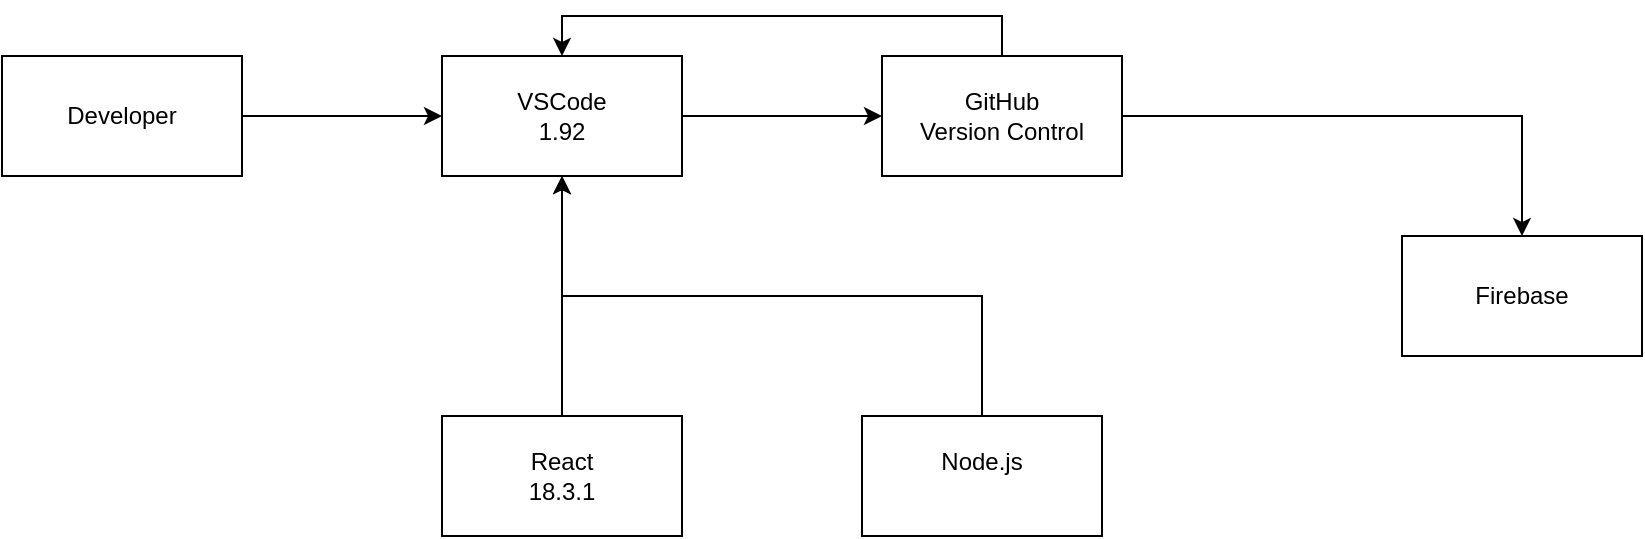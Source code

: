 <mxfile version="24.7.7">
  <diagram name="Page-1" id="ekBFT00ACfX_deMmtiOu">
    <mxGraphModel dx="1938" dy="578" grid="1" gridSize="10" guides="1" tooltips="1" connect="1" arrows="1" fold="1" page="1" pageScale="1" pageWidth="827" pageHeight="1169" math="0" shadow="0">
      <root>
        <mxCell id="0" />
        <mxCell id="1" parent="0" />
        <mxCell id="ED_jTnRFuxciTTokr7V6-10" style="edgeStyle=orthogonalEdgeStyle;rounded=0;orthogonalLoop=1;jettySize=auto;html=1;entryX=0;entryY=0.5;entryDx=0;entryDy=0;" edge="1" parent="1" source="ED_jTnRFuxciTTokr7V6-1" target="ED_jTnRFuxciTTokr7V6-2">
          <mxGeometry relative="1" as="geometry" />
        </mxCell>
        <mxCell id="ED_jTnRFuxciTTokr7V6-1" value="VSCode&lt;div&gt;1.92&lt;/div&gt;" style="rounded=0;whiteSpace=wrap;html=1;" vertex="1" parent="1">
          <mxGeometry x="170" y="200" width="120" height="60" as="geometry" />
        </mxCell>
        <mxCell id="ED_jTnRFuxciTTokr7V6-11" style="edgeStyle=orthogonalEdgeStyle;rounded=0;orthogonalLoop=1;jettySize=auto;html=1;entryX=0.5;entryY=0;entryDx=0;entryDy=0;" edge="1" parent="1" source="ED_jTnRFuxciTTokr7V6-2" target="ED_jTnRFuxciTTokr7V6-5">
          <mxGeometry relative="1" as="geometry" />
        </mxCell>
        <mxCell id="ED_jTnRFuxciTTokr7V6-14" style="edgeStyle=orthogonalEdgeStyle;rounded=0;orthogonalLoop=1;jettySize=auto;html=1;entryX=0.5;entryY=0;entryDx=0;entryDy=0;exitX=0.5;exitY=0;exitDx=0;exitDy=0;" edge="1" parent="1" source="ED_jTnRFuxciTTokr7V6-2" target="ED_jTnRFuxciTTokr7V6-1">
          <mxGeometry relative="1" as="geometry" />
        </mxCell>
        <mxCell id="ED_jTnRFuxciTTokr7V6-2" value="GitHub&lt;div&gt;Version Control&lt;/div&gt;" style="rounded=0;whiteSpace=wrap;html=1;" vertex="1" parent="1">
          <mxGeometry x="390" y="200" width="120" height="60" as="geometry" />
        </mxCell>
        <mxCell id="ED_jTnRFuxciTTokr7V6-12" style="edgeStyle=orthogonalEdgeStyle;rounded=0;orthogonalLoop=1;jettySize=auto;html=1;entryX=0.5;entryY=1;entryDx=0;entryDy=0;" edge="1" parent="1" source="ED_jTnRFuxciTTokr7V6-3" target="ED_jTnRFuxciTTokr7V6-1">
          <mxGeometry relative="1" as="geometry" />
        </mxCell>
        <mxCell id="ED_jTnRFuxciTTokr7V6-3" value="React&lt;div&gt;18.3.1&lt;/div&gt;" style="rounded=0;whiteSpace=wrap;html=1;" vertex="1" parent="1">
          <mxGeometry x="170" y="380" width="120" height="60" as="geometry" />
        </mxCell>
        <mxCell id="ED_jTnRFuxciTTokr7V6-13" style="edgeStyle=orthogonalEdgeStyle;rounded=0;orthogonalLoop=1;jettySize=auto;html=1;entryX=0.5;entryY=1;entryDx=0;entryDy=0;exitX=0.5;exitY=0;exitDx=0;exitDy=0;" edge="1" parent="1" source="ED_jTnRFuxciTTokr7V6-4" target="ED_jTnRFuxciTTokr7V6-1">
          <mxGeometry relative="1" as="geometry" />
        </mxCell>
        <mxCell id="ED_jTnRFuxciTTokr7V6-4" value="Node.js&lt;div&gt;&lt;br&gt;&lt;/div&gt;" style="rounded=0;whiteSpace=wrap;html=1;" vertex="1" parent="1">
          <mxGeometry x="380" y="380" width="120" height="60" as="geometry" />
        </mxCell>
        <mxCell id="ED_jTnRFuxciTTokr7V6-5" value="Firebase" style="rounded=0;whiteSpace=wrap;html=1;" vertex="1" parent="1">
          <mxGeometry x="650" y="290" width="120" height="60" as="geometry" />
        </mxCell>
        <mxCell id="ED_jTnRFuxciTTokr7V6-9" style="edgeStyle=orthogonalEdgeStyle;rounded=0;orthogonalLoop=1;jettySize=auto;html=1;entryX=0;entryY=0.5;entryDx=0;entryDy=0;" edge="1" parent="1" source="ED_jTnRFuxciTTokr7V6-8" target="ED_jTnRFuxciTTokr7V6-1">
          <mxGeometry relative="1" as="geometry" />
        </mxCell>
        <mxCell id="ED_jTnRFuxciTTokr7V6-8" value="&lt;div&gt;Developer&lt;/div&gt;" style="rounded=0;whiteSpace=wrap;html=1;" vertex="1" parent="1">
          <mxGeometry x="-50" y="200" width="120" height="60" as="geometry" />
        </mxCell>
      </root>
    </mxGraphModel>
  </diagram>
</mxfile>
